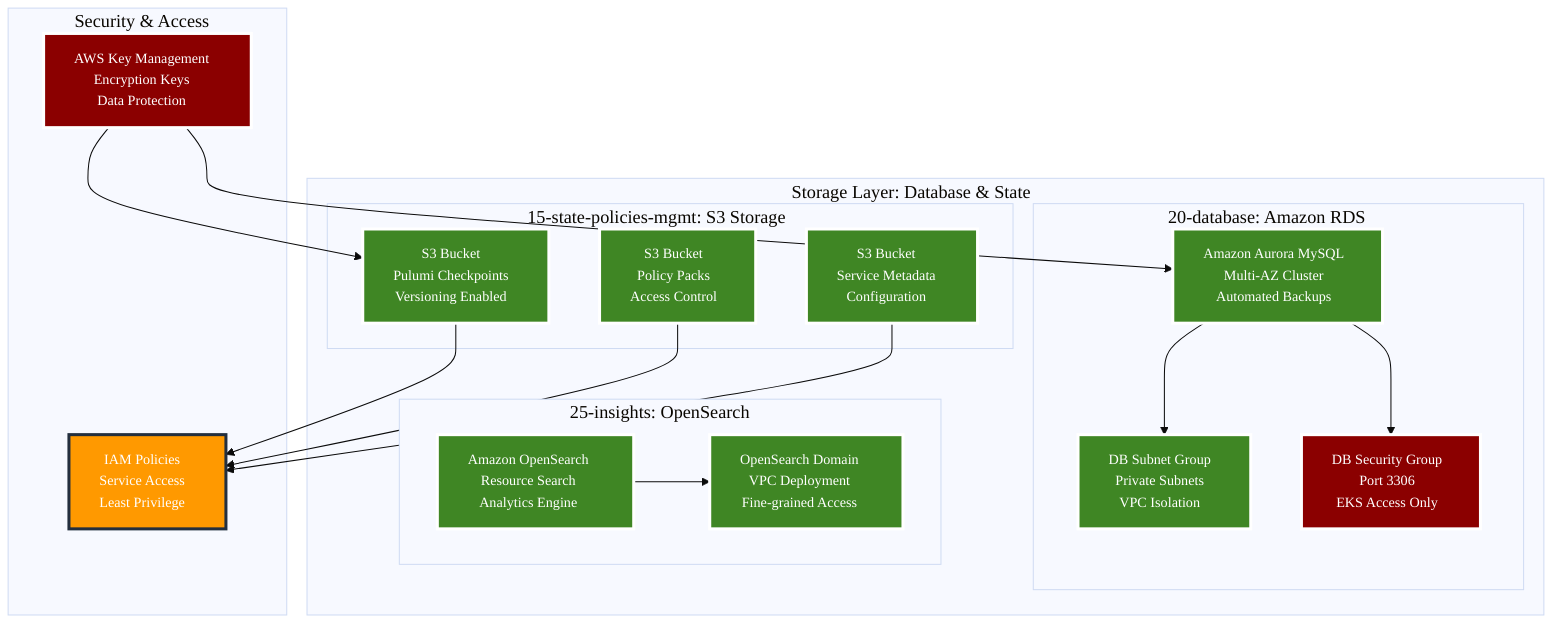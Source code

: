 %%{init: {'theme':'base', 'themeVariables': {'fontSize': '18px', 'fontFamily': 'Arial, sans-serif'}}}%%
graph TD
    classDef storage fill:#3F8624,stroke:#FFFFFF,stroke-width:3px,color:#FFFFFF,font-size:14px
    classDef aws fill:#FF9900,stroke:#232F3E,stroke-width:3px,color:#FFFFFF,font-size:14px
    classDef security fill:#8B0000,stroke:#FFFFFF,stroke-width:3px,color:#FFFFFF,font-size:14px
    
    subgraph STORAGE["Storage Layer: Database & State"]
        subgraph RDS_LAYER["20-database: Amazon RDS"]
            AURORA[Amazon Aurora MySQL<br/>Multi-AZ Cluster<br/>Automated Backups]:::storage
            DB_SUBNET[DB Subnet Group<br/>Private Subnets<br/>VPC Isolation]:::storage
            DB_SECURITY[DB Security Group<br/>Port 3306<br/>EKS Access Only]:::security
        end
        
        subgraph STATE_LAYER["15-state-policies-mgmt: S3 Storage"]
            S3_CHECKPOINTS[S3 Bucket<br/>Pulumi Checkpoints<br/>Versioning Enabled]:::storage
            S3_POLICIES[S3 Bucket<br/>Policy Packs<br/>Access Control]:::storage
            S3_METADATA[S3 Bucket<br/>Service Metadata<br/>Configuration]:::storage
        end
        
        subgraph SEARCH_LAYER["25-insights: OpenSearch"]
            OPENSEARCH[Amazon OpenSearch<br/>Resource Search<br/>Analytics Engine]:::storage
            OS_DOMAIN[OpenSearch Domain<br/>VPC Deployment<br/>Fine-grained Access]:::storage
        end
    end
    
    subgraph SECURITY["Security & Access"]
        KMS[AWS Key Management<br/>Encryption Keys<br/>Data Protection]:::security
        IAM_POLICIES[IAM Policies<br/>Service Access<br/>Least Privilege]:::aws
    end
    
    AURORA --> DB_SUBNET
    AURORA --> DB_SECURITY
    S3_CHECKPOINTS --> IAM_POLICIES
    S3_POLICIES --> IAM_POLICIES
    S3_METADATA --> IAM_POLICIES
    OPENSEARCH --> OS_DOMAIN
    KMS --> AURORA
    KMS --> S3_CHECKPOINTS